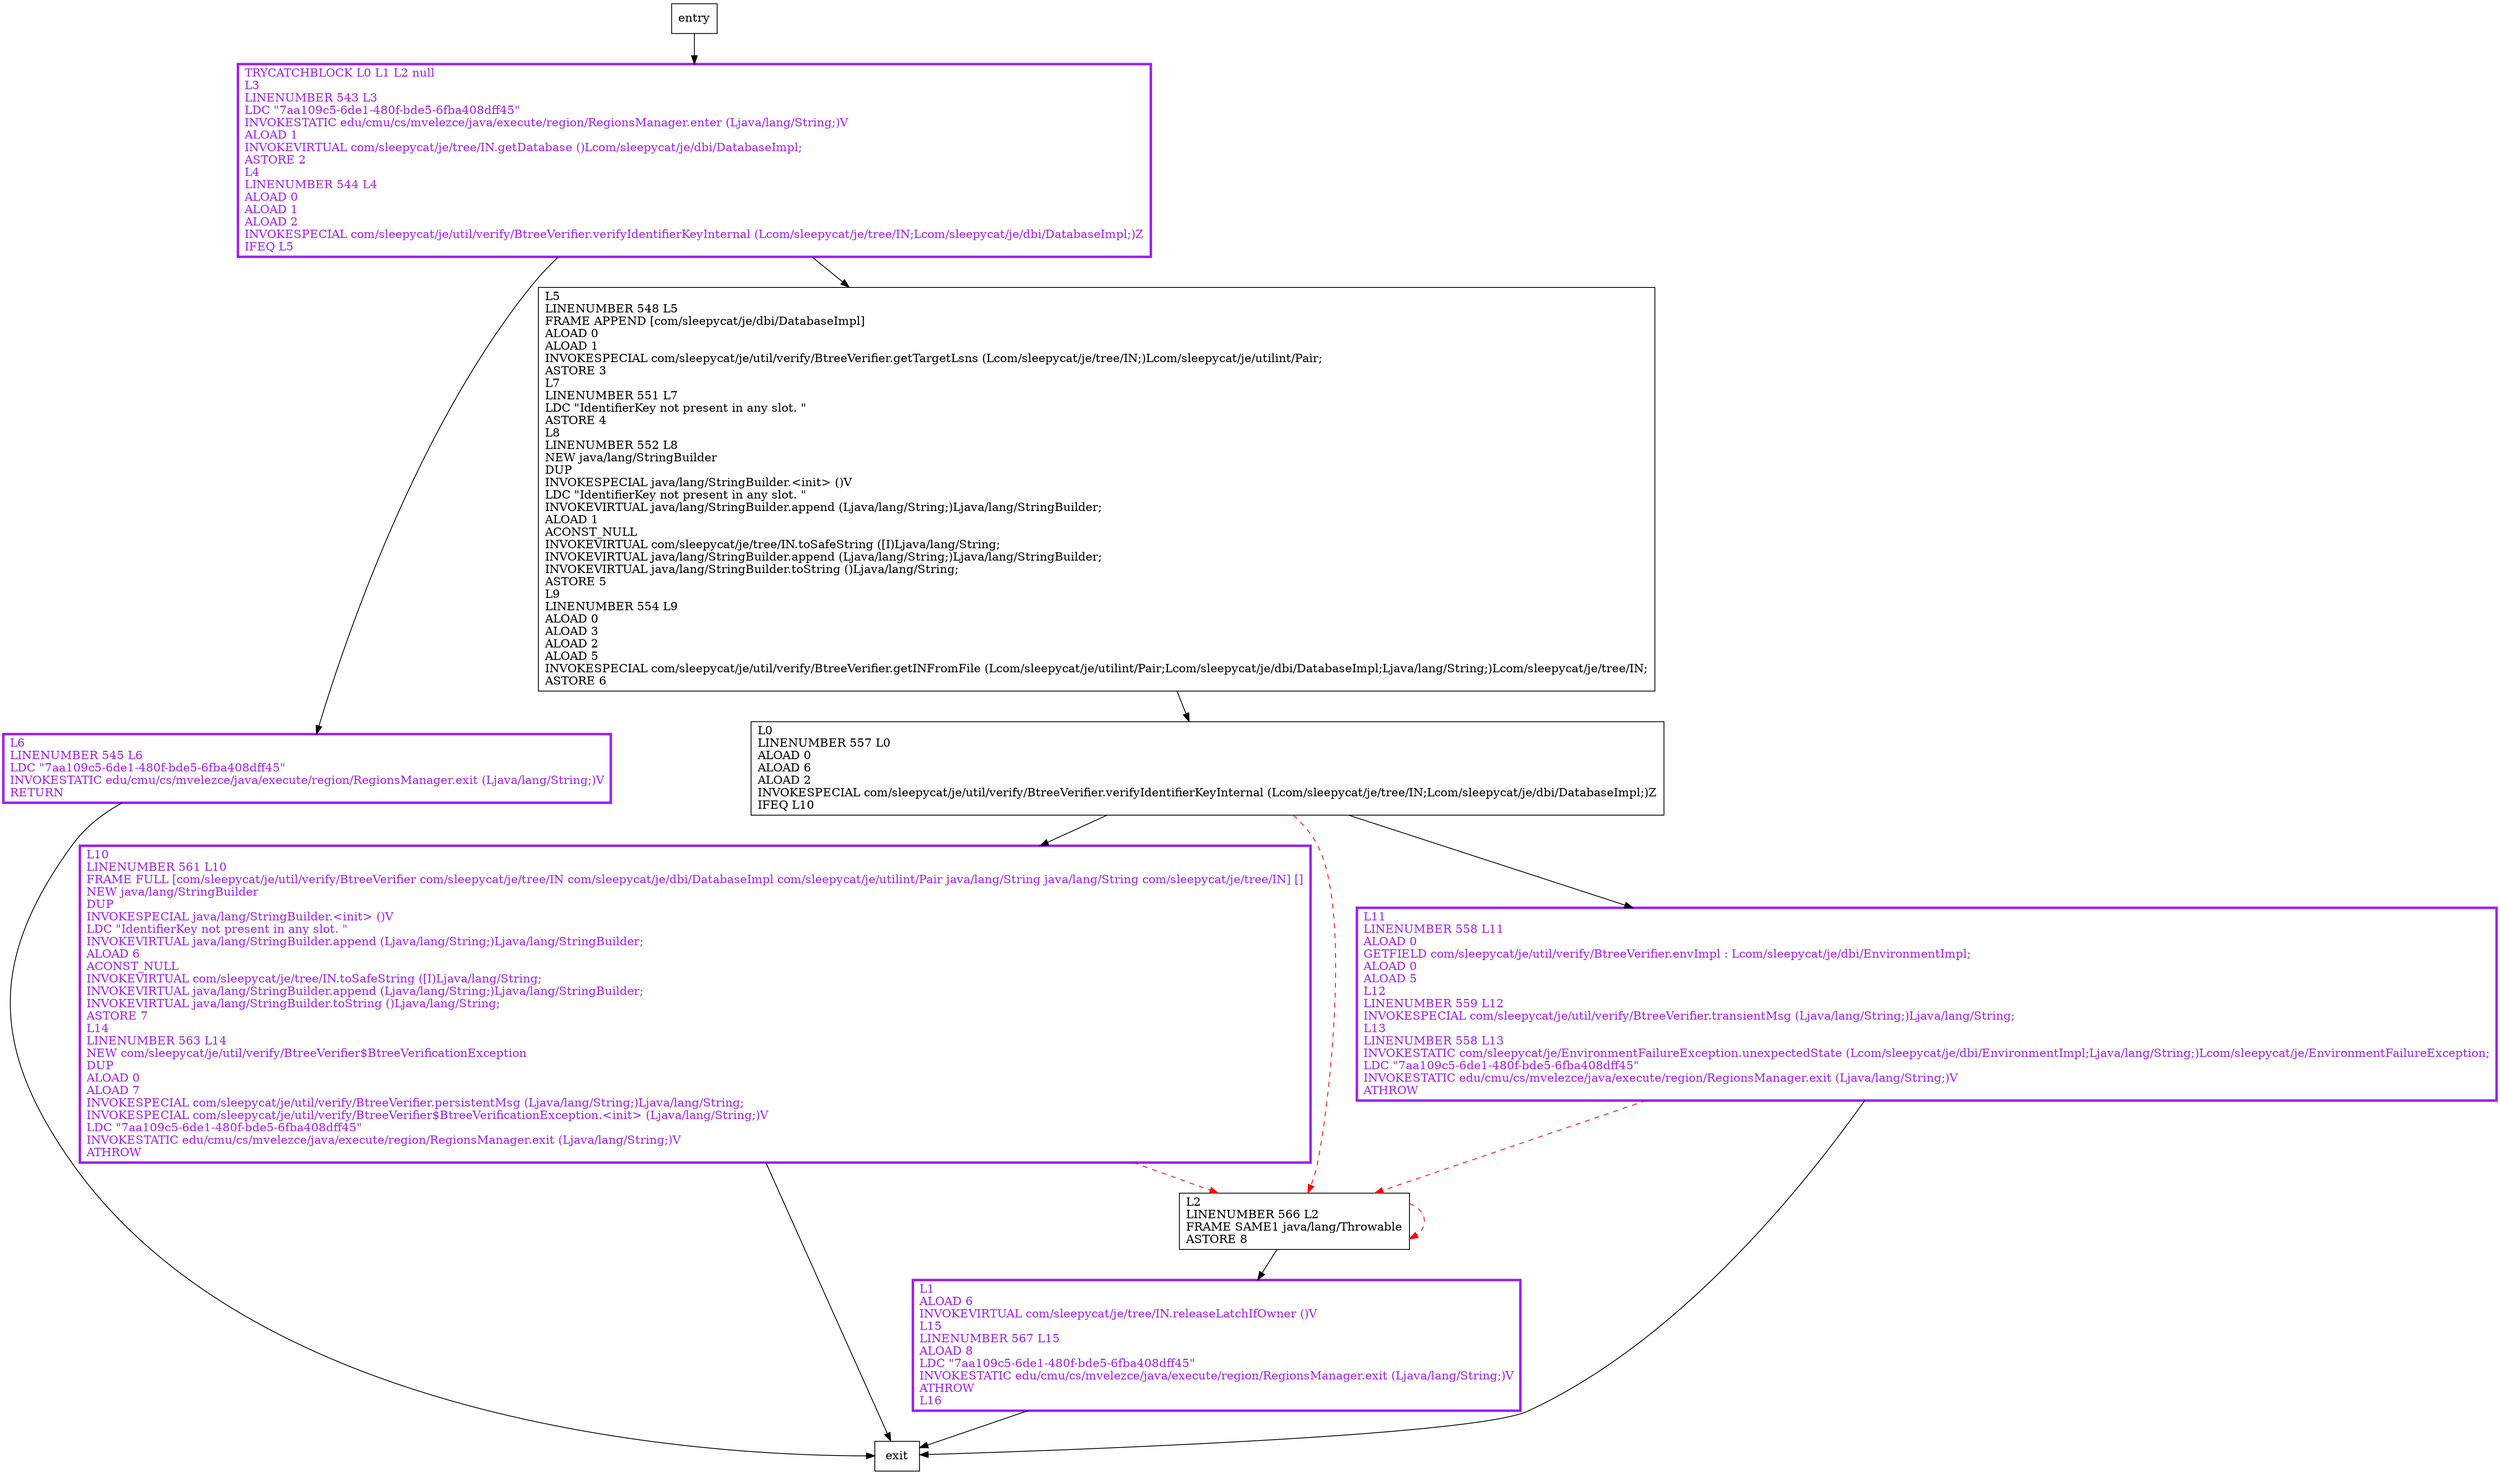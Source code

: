 digraph verifyIdentifierKey {
node [shape=record];
1167361178 [label="L10\lLINENUMBER 561 L10\lFRAME FULL [com/sleepycat/je/util/verify/BtreeVerifier com/sleepycat/je/tree/IN com/sleepycat/je/dbi/DatabaseImpl com/sleepycat/je/utilint/Pair java/lang/String java/lang/String com/sleepycat/je/tree/IN] []\lNEW java/lang/StringBuilder\lDUP\lINVOKESPECIAL java/lang/StringBuilder.\<init\> ()V\lLDC \"IdentifierKey not present in any slot. \"\lINVOKEVIRTUAL java/lang/StringBuilder.append (Ljava/lang/String;)Ljava/lang/StringBuilder;\lALOAD 6\lACONST_NULL\lINVOKEVIRTUAL com/sleepycat/je/tree/IN.toSafeString ([I)Ljava/lang/String;\lINVOKEVIRTUAL java/lang/StringBuilder.append (Ljava/lang/String;)Ljava/lang/StringBuilder;\lINVOKEVIRTUAL java/lang/StringBuilder.toString ()Ljava/lang/String;\lASTORE 7\lL14\lLINENUMBER 563 L14\lNEW com/sleepycat/je/util/verify/BtreeVerifier$BtreeVerificationException\lDUP\lALOAD 0\lALOAD 7\lINVOKESPECIAL com/sleepycat/je/util/verify/BtreeVerifier.persistentMsg (Ljava/lang/String;)Ljava/lang/String;\lINVOKESPECIAL com/sleepycat/je/util/verify/BtreeVerifier$BtreeVerificationException.\<init\> (Ljava/lang/String;)V\lLDC \"7aa109c5-6de1-480f-bde5-6fba408dff45\"\lINVOKESTATIC edu/cmu/cs/mvelezce/java/execute/region/RegionsManager.exit (Ljava/lang/String;)V\lATHROW\l"];
866744510 [label="L6\lLINENUMBER 545 L6\lLDC \"7aa109c5-6de1-480f-bde5-6fba408dff45\"\lINVOKESTATIC edu/cmu/cs/mvelezce/java/execute/region/RegionsManager.exit (Ljava/lang/String;)V\lRETURN\l"];
1675834881 [label="L0\lLINENUMBER 557 L0\lALOAD 0\lALOAD 6\lALOAD 2\lINVOKESPECIAL com/sleepycat/je/util/verify/BtreeVerifier.verifyIdentifierKeyInternal (Lcom/sleepycat/je/tree/IN;Lcom/sleepycat/je/dbi/DatabaseImpl;)Z\lIFEQ L10\l"];
560429950 [label="L2\lLINENUMBER 566 L2\lFRAME SAME1 java/lang/Throwable\lASTORE 8\l"];
1605549021 [label="L11\lLINENUMBER 558 L11\lALOAD 0\lGETFIELD com/sleepycat/je/util/verify/BtreeVerifier.envImpl : Lcom/sleepycat/je/dbi/EnvironmentImpl;\lALOAD 0\lALOAD 5\lL12\lLINENUMBER 559 L12\lINVOKESPECIAL com/sleepycat/je/util/verify/BtreeVerifier.transientMsg (Ljava/lang/String;)Ljava/lang/String;\lL13\lLINENUMBER 558 L13\lINVOKESTATIC com/sleepycat/je/EnvironmentFailureException.unexpectedState (Lcom/sleepycat/je/dbi/EnvironmentImpl;Ljava/lang/String;)Lcom/sleepycat/je/EnvironmentFailureException;\lLDC \"7aa109c5-6de1-480f-bde5-6fba408dff45\"\lINVOKESTATIC edu/cmu/cs/mvelezce/java/execute/region/RegionsManager.exit (Ljava/lang/String;)V\lATHROW\l"];
1224737780 [label="L5\lLINENUMBER 548 L5\lFRAME APPEND [com/sleepycat/je/dbi/DatabaseImpl]\lALOAD 0\lALOAD 1\lINVOKESPECIAL com/sleepycat/je/util/verify/BtreeVerifier.getTargetLsns (Lcom/sleepycat/je/tree/IN;)Lcom/sleepycat/je/utilint/Pair;\lASTORE 3\lL7\lLINENUMBER 551 L7\lLDC \"IdentifierKey not present in any slot. \"\lASTORE 4\lL8\lLINENUMBER 552 L8\lNEW java/lang/StringBuilder\lDUP\lINVOKESPECIAL java/lang/StringBuilder.\<init\> ()V\lLDC \"IdentifierKey not present in any slot. \"\lINVOKEVIRTUAL java/lang/StringBuilder.append (Ljava/lang/String;)Ljava/lang/StringBuilder;\lALOAD 1\lACONST_NULL\lINVOKEVIRTUAL com/sleepycat/je/tree/IN.toSafeString ([I)Ljava/lang/String;\lINVOKEVIRTUAL java/lang/StringBuilder.append (Ljava/lang/String;)Ljava/lang/StringBuilder;\lINVOKEVIRTUAL java/lang/StringBuilder.toString ()Ljava/lang/String;\lASTORE 5\lL9\lLINENUMBER 554 L9\lALOAD 0\lALOAD 3\lALOAD 2\lALOAD 5\lINVOKESPECIAL com/sleepycat/je/util/verify/BtreeVerifier.getINFromFile (Lcom/sleepycat/je/utilint/Pair;Lcom/sleepycat/je/dbi/DatabaseImpl;Ljava/lang/String;)Lcom/sleepycat/je/tree/IN;\lASTORE 6\l"];
1512756824 [label="L1\lALOAD 6\lINVOKEVIRTUAL com/sleepycat/je/tree/IN.releaseLatchIfOwner ()V\lL15\lLINENUMBER 567 L15\lALOAD 8\lLDC \"7aa109c5-6de1-480f-bde5-6fba408dff45\"\lINVOKESTATIC edu/cmu/cs/mvelezce/java/execute/region/RegionsManager.exit (Ljava/lang/String;)V\lATHROW\lL16\l"];
1027994407 [label="TRYCATCHBLOCK L0 L1 L2 null\lL3\lLINENUMBER 543 L3\lLDC \"7aa109c5-6de1-480f-bde5-6fba408dff45\"\lINVOKESTATIC edu/cmu/cs/mvelezce/java/execute/region/RegionsManager.enter (Ljava/lang/String;)V\lALOAD 1\lINVOKEVIRTUAL com/sleepycat/je/tree/IN.getDatabase ()Lcom/sleepycat/je/dbi/DatabaseImpl;\lASTORE 2\lL4\lLINENUMBER 544 L4\lALOAD 0\lALOAD 1\lALOAD 2\lINVOKESPECIAL com/sleepycat/je/util/verify/BtreeVerifier.verifyIdentifierKeyInternal (Lcom/sleepycat/je/tree/IN;Lcom/sleepycat/je/dbi/DatabaseImpl;)Z\lIFEQ L5\l"];
entry;
exit;
1167361178 -> exit
1167361178 -> 560429950 [style=dashed, color=red]
entry -> 1027994407
866744510 -> exit
1675834881 -> 1167361178
1675834881 -> 560429950 [style=dashed, color=red]
1675834881 -> 1605549021
560429950 -> 560429950 [style=dashed, color=red]
560429950 -> 1512756824
1605549021 -> exit
1605549021 -> 560429950 [style=dashed, color=red]
1224737780 -> 1675834881
1512756824 -> exit
1027994407 -> 866744510
1027994407 -> 1224737780
1167361178[fontcolor="purple", penwidth=3, color="purple"];
866744510[fontcolor="purple", penwidth=3, color="purple"];
1605549021[fontcolor="purple", penwidth=3, color="purple"];
1512756824[fontcolor="purple", penwidth=3, color="purple"];
1027994407[fontcolor="purple", penwidth=3, color="purple"];
}
